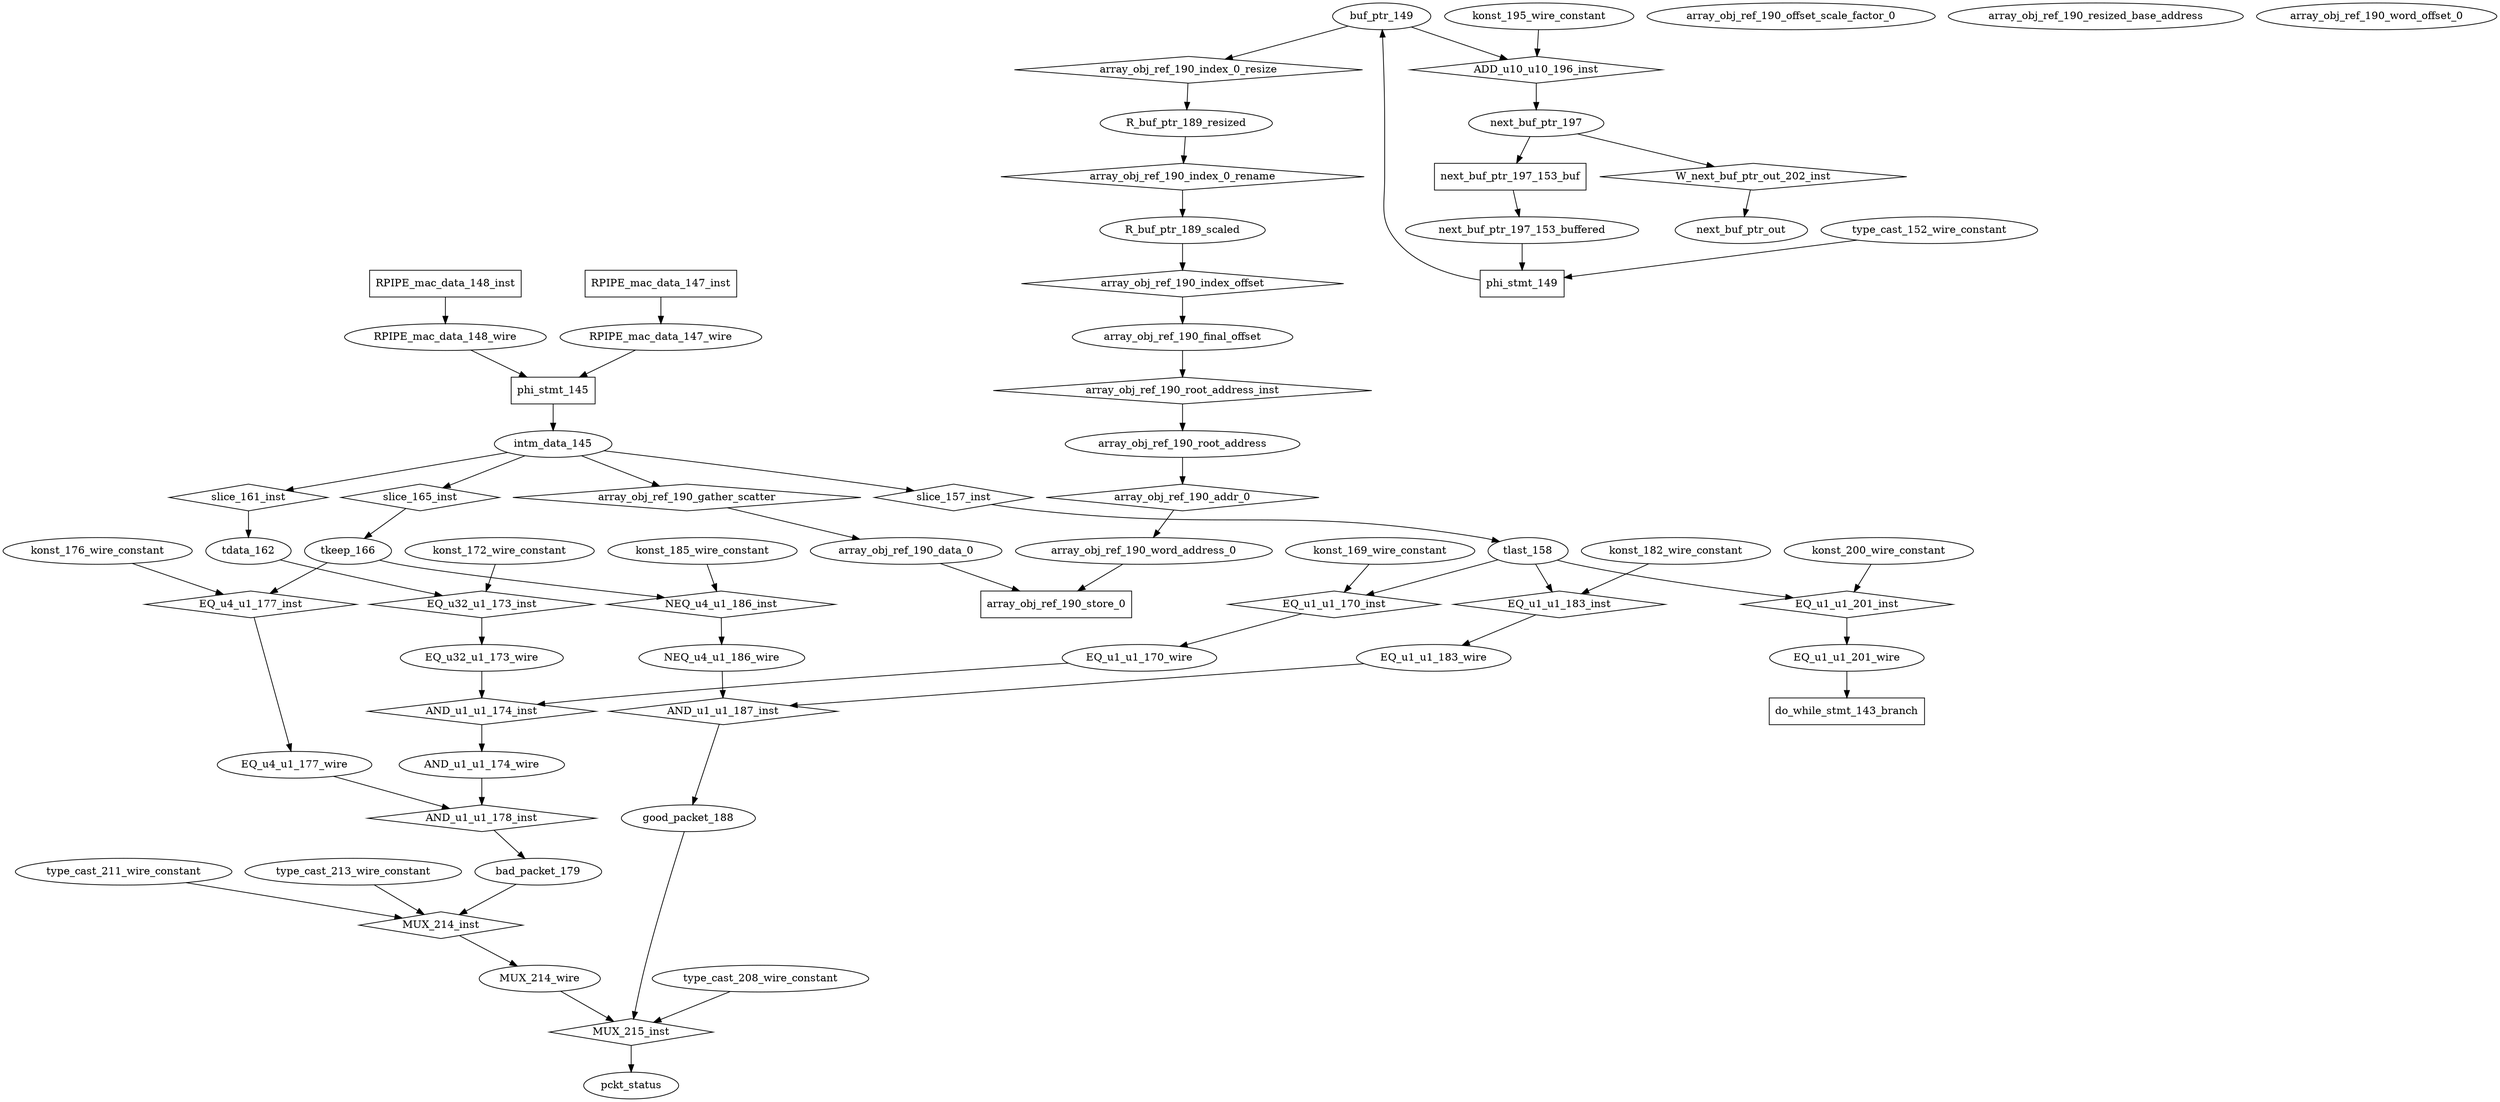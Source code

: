 digraph data_path {
  AND_u1_u1_174_wire [shape=ellipse];
  EQ_u1_u1_170_wire [shape=ellipse];
  EQ_u1_u1_183_wire [shape=ellipse];
  EQ_u1_u1_201_wire [shape=ellipse];
  EQ_u32_u1_173_wire [shape=ellipse];
  EQ_u4_u1_177_wire [shape=ellipse];
  MUX_214_wire [shape=ellipse];
  NEQ_u4_u1_186_wire [shape=ellipse];
  RPIPE_mac_data_147_wire [shape=ellipse];
  RPIPE_mac_data_148_wire [shape=ellipse];
  R_buf_ptr_189_resized [shape=ellipse];
  R_buf_ptr_189_scaled [shape=ellipse];
  array_obj_ref_190_data_0 [shape=ellipse];
  array_obj_ref_190_final_offset [shape=ellipse];
  array_obj_ref_190_offset_scale_factor_0 [shape=ellipse];
  array_obj_ref_190_resized_base_address [shape=ellipse];
  array_obj_ref_190_root_address [shape=ellipse];
  array_obj_ref_190_word_address_0 [shape=ellipse];
  array_obj_ref_190_word_offset_0 [shape=ellipse];
  bad_packet_179 [shape=ellipse];
  buf_ptr_149 [shape=ellipse];
  good_packet_188 [shape=ellipse];
  intm_data_145 [shape=ellipse];
  konst_169_wire_constant [shape=ellipse];
  konst_172_wire_constant [shape=ellipse];
  konst_176_wire_constant [shape=ellipse];
  konst_182_wire_constant [shape=ellipse];
  konst_185_wire_constant [shape=ellipse];
  konst_195_wire_constant [shape=ellipse];
  konst_200_wire_constant [shape=ellipse];
  next_buf_ptr_197 [shape=ellipse];
  next_buf_ptr_197_153_buffered [shape=ellipse];
  tdata_162 [shape=ellipse];
  tkeep_166 [shape=ellipse];
  tlast_158 [shape=ellipse];
  type_cast_152_wire_constant [shape=ellipse];
  type_cast_208_wire_constant [shape=ellipse];
  type_cast_211_wire_constant [shape=ellipse];
  type_cast_213_wire_constant [shape=ellipse];
  ADD_u10_u10_196_inst [shape=diamond];
buf_ptr_149  -> ADD_u10_u10_196_inst;
konst_195_wire_constant  -> ADD_u10_u10_196_inst;
ADD_u10_u10_196_inst -> next_buf_ptr_197;
  AND_u1_u1_174_inst [shape=diamond];
EQ_u1_u1_170_wire  -> AND_u1_u1_174_inst;
EQ_u32_u1_173_wire  -> AND_u1_u1_174_inst;
AND_u1_u1_174_inst -> AND_u1_u1_174_wire;
  AND_u1_u1_178_inst [shape=diamond];
AND_u1_u1_174_wire  -> AND_u1_u1_178_inst;
EQ_u4_u1_177_wire  -> AND_u1_u1_178_inst;
AND_u1_u1_178_inst -> bad_packet_179;
  AND_u1_u1_187_inst [shape=diamond];
EQ_u1_u1_183_wire  -> AND_u1_u1_187_inst;
NEQ_u4_u1_186_wire  -> AND_u1_u1_187_inst;
AND_u1_u1_187_inst -> good_packet_188;
  EQ_u1_u1_170_inst [shape=diamond];
tlast_158  -> EQ_u1_u1_170_inst;
konst_169_wire_constant  -> EQ_u1_u1_170_inst;
EQ_u1_u1_170_inst -> EQ_u1_u1_170_wire;
  EQ_u1_u1_183_inst [shape=diamond];
tlast_158  -> EQ_u1_u1_183_inst;
konst_182_wire_constant  -> EQ_u1_u1_183_inst;
EQ_u1_u1_183_inst -> EQ_u1_u1_183_wire;
  EQ_u1_u1_201_inst [shape=diamond];
tlast_158  -> EQ_u1_u1_201_inst;
konst_200_wire_constant  -> EQ_u1_u1_201_inst;
EQ_u1_u1_201_inst -> EQ_u1_u1_201_wire;
  EQ_u32_u1_173_inst [shape=diamond];
tdata_162  -> EQ_u32_u1_173_inst;
konst_172_wire_constant  -> EQ_u32_u1_173_inst;
EQ_u32_u1_173_inst -> EQ_u32_u1_173_wire;
  EQ_u4_u1_177_inst [shape=diamond];
tkeep_166  -> EQ_u4_u1_177_inst;
konst_176_wire_constant  -> EQ_u4_u1_177_inst;
EQ_u4_u1_177_inst -> EQ_u4_u1_177_wire;
  MUX_214_inst [shape=diamond];
bad_packet_179  -> MUX_214_inst;
type_cast_211_wire_constant  -> MUX_214_inst;
type_cast_213_wire_constant  -> MUX_214_inst;
MUX_214_inst -> MUX_214_wire;
  MUX_215_inst [shape=diamond];
good_packet_188  -> MUX_215_inst;
type_cast_208_wire_constant  -> MUX_215_inst;
MUX_214_wire  -> MUX_215_inst;
MUX_215_inst -> pckt_status;
  NEQ_u4_u1_186_inst [shape=diamond];
tkeep_166  -> NEQ_u4_u1_186_inst;
konst_185_wire_constant  -> NEQ_u4_u1_186_inst;
NEQ_u4_u1_186_inst -> NEQ_u4_u1_186_wire;
  RPIPE_mac_data_147_inst [shape=rectangle];
RPIPE_mac_data_147_inst -> RPIPE_mac_data_147_wire;
  RPIPE_mac_data_148_inst [shape=rectangle];
RPIPE_mac_data_148_inst -> RPIPE_mac_data_148_wire;
  W_next_buf_ptr_out_202_inst [shape=diamond];
next_buf_ptr_197  -> W_next_buf_ptr_out_202_inst;
W_next_buf_ptr_out_202_inst -> next_buf_ptr_out;
  array_obj_ref_190_addr_0 [shape=diamond];
array_obj_ref_190_root_address  -> array_obj_ref_190_addr_0;
array_obj_ref_190_addr_0 -> array_obj_ref_190_word_address_0;
  array_obj_ref_190_gather_scatter [shape=diamond];
intm_data_145  -> array_obj_ref_190_gather_scatter;
array_obj_ref_190_gather_scatter -> array_obj_ref_190_data_0;
  array_obj_ref_190_index_0_rename [shape=diamond];
R_buf_ptr_189_resized  -> array_obj_ref_190_index_0_rename;
array_obj_ref_190_index_0_rename -> R_buf_ptr_189_scaled;
  array_obj_ref_190_index_0_resize [shape=diamond];
buf_ptr_149  -> array_obj_ref_190_index_0_resize;
array_obj_ref_190_index_0_resize -> R_buf_ptr_189_resized;
  array_obj_ref_190_index_offset [shape=diamond];
R_buf_ptr_189_scaled  -> array_obj_ref_190_index_offset;
array_obj_ref_190_index_offset -> array_obj_ref_190_final_offset;
  array_obj_ref_190_root_address_inst [shape=diamond];
array_obj_ref_190_final_offset  -> array_obj_ref_190_root_address_inst;
array_obj_ref_190_root_address_inst -> array_obj_ref_190_root_address;
  array_obj_ref_190_store_0 [shape=rectangle];
array_obj_ref_190_word_address_0  -> array_obj_ref_190_store_0;
array_obj_ref_190_data_0  -> array_obj_ref_190_store_0;
  do_while_stmt_143_branch [shape=rectangle];
EQ_u1_u1_201_wire  -> do_while_stmt_143_branch;
  next_buf_ptr_197_153_buf [shape=rectangle];
next_buf_ptr_197  -> next_buf_ptr_197_153_buf;
next_buf_ptr_197_153_buf -> next_buf_ptr_197_153_buffered;
  phi_stmt_145 [shape=rectangle];
RPIPE_mac_data_147_wire  -> phi_stmt_145;
RPIPE_mac_data_148_wire  -> phi_stmt_145;
phi_stmt_145 -> intm_data_145;
  phi_stmt_149 [shape=rectangle];
type_cast_152_wire_constant  -> phi_stmt_149;
next_buf_ptr_197_153_buffered  -> phi_stmt_149;
phi_stmt_149 -> buf_ptr_149;
  slice_157_inst [shape=diamond];
intm_data_145  -> slice_157_inst;
slice_157_inst -> tlast_158;
  slice_161_inst [shape=diamond];
intm_data_145  -> slice_161_inst;
slice_161_inst -> tdata_162;
  slice_165_inst [shape=diamond];
intm_data_145  -> slice_165_inst;
slice_165_inst -> tkeep_166;
}
